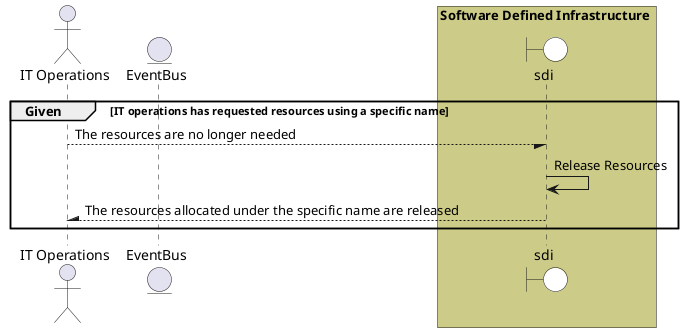 @startuml


actor "IT Operations"


entity EventBus

box Software Defined Infrastructure #cccc88
    boundary sdi #white
end box


group Given [IT operations has requested resources using a specific name]

"IT Operations" --/ sdi: The resources are no longer needed
"sdi" -> sdi: Release Resources



"IT Operations" /-- sdi: The resources allocated under the specific name are released


end

@enduml
